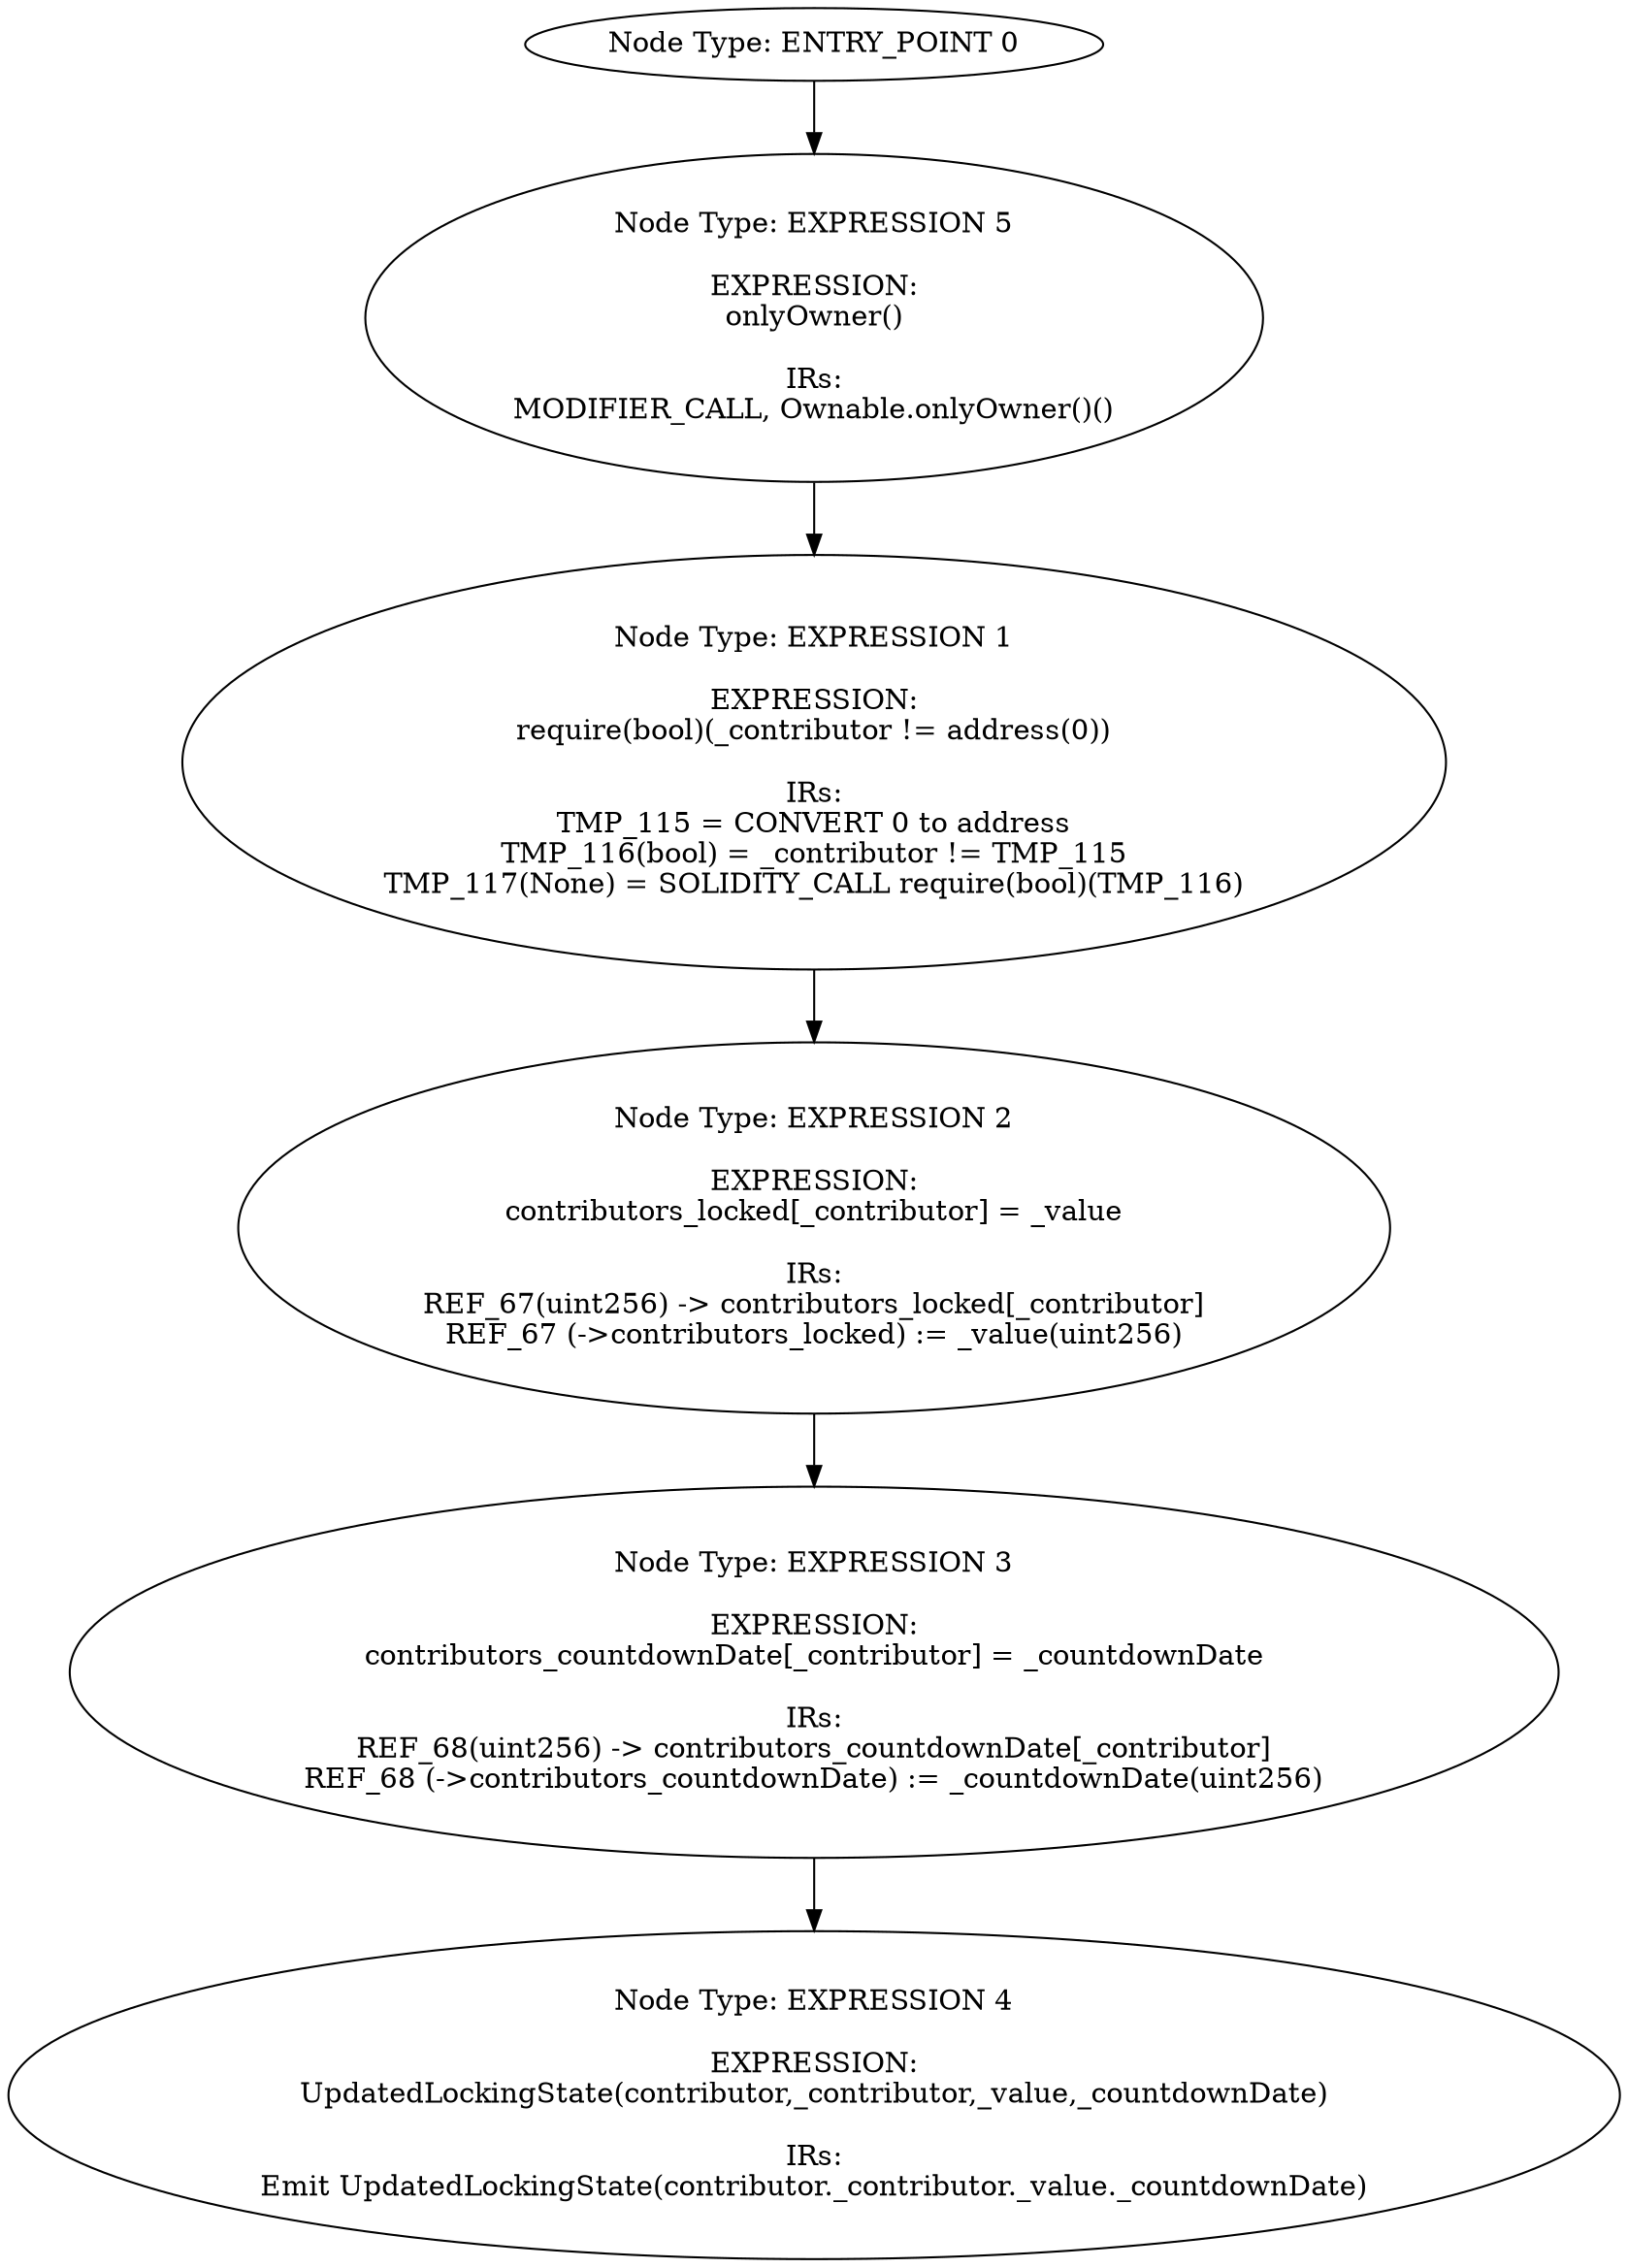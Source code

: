 digraph{
0[label="Node Type: ENTRY_POINT 0
"];
0->5;
1[label="Node Type: EXPRESSION 1

EXPRESSION:
require(bool)(_contributor != address(0))

IRs:
TMP_115 = CONVERT 0 to address
TMP_116(bool) = _contributor != TMP_115
TMP_117(None) = SOLIDITY_CALL require(bool)(TMP_116)"];
1->2;
2[label="Node Type: EXPRESSION 2

EXPRESSION:
contributors_locked[_contributor] = _value

IRs:
REF_67(uint256) -> contributors_locked[_contributor]
REF_67 (->contributors_locked) := _value(uint256)"];
2->3;
3[label="Node Type: EXPRESSION 3

EXPRESSION:
contributors_countdownDate[_contributor] = _countdownDate

IRs:
REF_68(uint256) -> contributors_countdownDate[_contributor]
REF_68 (->contributors_countdownDate) := _countdownDate(uint256)"];
3->4;
4[label="Node Type: EXPRESSION 4

EXPRESSION:
UpdatedLockingState(contributor,_contributor,_value,_countdownDate)

IRs:
Emit UpdatedLockingState(contributor._contributor._value._countdownDate)"];
5[label="Node Type: EXPRESSION 5

EXPRESSION:
onlyOwner()

IRs:
MODIFIER_CALL, Ownable.onlyOwner()()"];
5->1;
}
